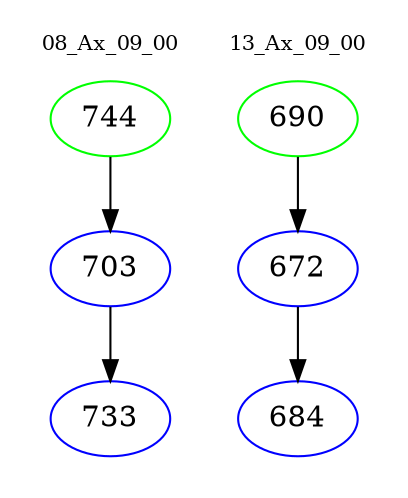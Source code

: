 digraph{
subgraph cluster_0 {
color = white
label = "08_Ax_09_00";
fontsize=10;
T0_744 [label="744", color="green"]
T0_744 -> T0_703 [color="black"]
T0_703 [label="703", color="blue"]
T0_703 -> T0_733 [color="black"]
T0_733 [label="733", color="blue"]
}
subgraph cluster_1 {
color = white
label = "13_Ax_09_00";
fontsize=10;
T1_690 [label="690", color="green"]
T1_690 -> T1_672 [color="black"]
T1_672 [label="672", color="blue"]
T1_672 -> T1_684 [color="black"]
T1_684 [label="684", color="blue"]
}
}

